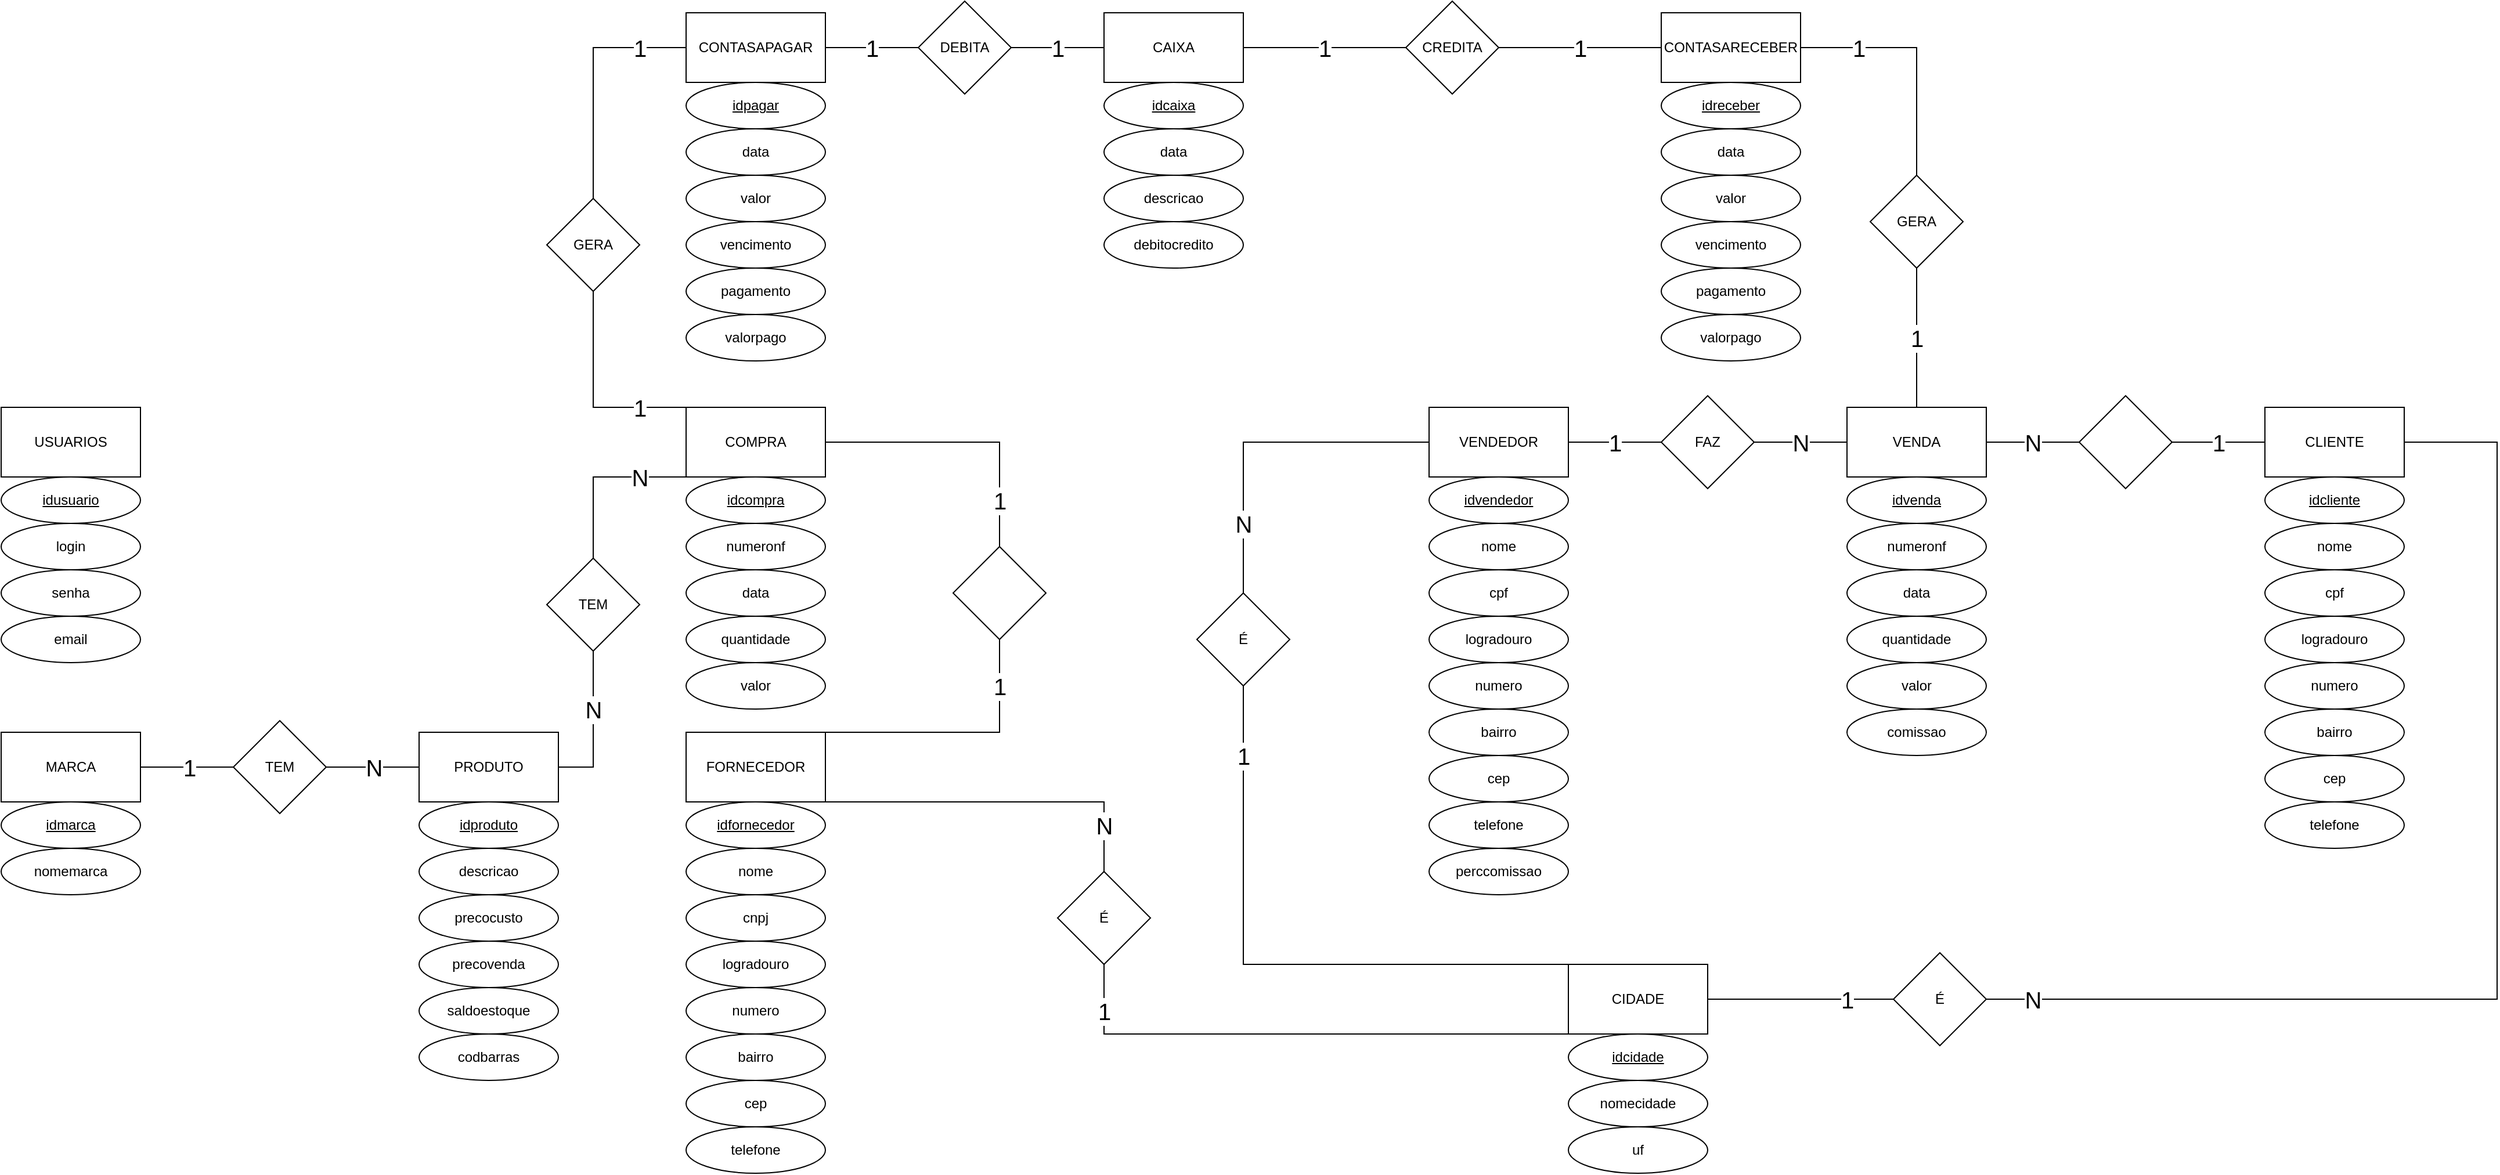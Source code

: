 <mxfile version="24.2.2" type="google">
  <diagram name="Página-1" id="uPdBJ1DCGBCejjJHrxYF">
    <mxGraphModel grid="1" page="1" gridSize="10" guides="1" tooltips="1" connect="1" arrows="1" fold="1" pageScale="1" pageWidth="50000" pageHeight="50000" math="0" shadow="0">
      <root>
        <mxCell id="0" />
        <mxCell id="1" parent="0" />
        <mxCell id="EKEFIe0GiT4CI6m--O7b-1" value="PRODUTO" style="rounded=0;whiteSpace=wrap;html=1;fontSize=12;" vertex="1" parent="1">
          <mxGeometry x="650" y="2760" width="120" height="60" as="geometry" />
        </mxCell>
        <mxCell id="EKEFIe0GiT4CI6m--O7b-94" style="edgeStyle=orthogonalEdgeStyle;rounded=0;orthogonalLoop=1;jettySize=auto;html=1;endArrow=none;endFill=0;startArrow=none;startFill=0;entryX=0;entryY=0.5;entryDx=0;entryDy=0;fontSize=12;" edge="1" parent="1" source="EKEFIe0GiT4CI6m--O7b-2" target="od-pR6btv8xKdpFgYgGJ-2">
          <mxGeometry relative="1" as="geometry" />
        </mxCell>
        <mxCell id="et4ewOOIDVyNTYzz6s0x-29" value="1" style="edgeLabel;html=1;align=center;verticalAlign=middle;resizable=0;points=[];fontSize=20;" connectable="0" vertex="1" parent="EKEFIe0GiT4CI6m--O7b-94">
          <mxGeometry x="0.035" y="-1" relative="1" as="geometry">
            <mxPoint y="-1" as="offset" />
          </mxGeometry>
        </mxCell>
        <mxCell id="EKEFIe0GiT4CI6m--O7b-2" value="MARCA" style="rounded=0;whiteSpace=wrap;html=1;fontSize=12;" vertex="1" parent="1">
          <mxGeometry x="290" y="2760" width="120" height="60" as="geometry" />
        </mxCell>
        <mxCell id="et4ewOOIDVyNTYzz6s0x-18" style="edgeStyle=orthogonalEdgeStyle;rounded=0;orthogonalLoop=1;jettySize=auto;html=1;endArrow=none;endFill=0;fontSize=12;" edge="1" parent="1" source="EKEFIe0GiT4CI6m--O7b-3" target="EKEFIe0GiT4CI6m--O7b-7">
          <mxGeometry relative="1" as="geometry" />
        </mxCell>
        <mxCell id="et4ewOOIDVyNTYzz6s0x-23" style="edgeStyle=orthogonalEdgeStyle;rounded=0;orthogonalLoop=1;jettySize=auto;html=1;entryX=1;entryY=0.5;entryDx=0;entryDy=0;endArrow=none;endFill=0;fontSize=12;" edge="1" parent="1" source="EKEFIe0GiT4CI6m--O7b-3" target="EKEFIe0GiT4CI6m--O7b-5">
          <mxGeometry relative="1" as="geometry">
            <Array as="points">
              <mxPoint x="2440" y="2510" />
              <mxPoint x="2440" y="2990" />
            </Array>
          </mxGeometry>
        </mxCell>
        <mxCell id="EKEFIe0GiT4CI6m--O7b-3" value="CLIENTE" style="rounded=0;whiteSpace=wrap;html=1;fontSize=12;" vertex="1" parent="1">
          <mxGeometry x="2240" y="2480" width="120" height="60" as="geometry" />
        </mxCell>
        <mxCell id="et4ewOOIDVyNTYzz6s0x-21" style="edgeStyle=orthogonalEdgeStyle;rounded=0;orthogonalLoop=1;jettySize=auto;html=1;entryX=0;entryY=0.5;entryDx=0;entryDy=0;endArrow=none;endFill=0;fontSize=12;" edge="1" parent="1" source="EKEFIe0GiT4CI6m--O7b-4" target="EKEFIe0GiT4CI6m--O7b-5">
          <mxGeometry relative="1" as="geometry">
            <Array as="points">
              <mxPoint x="1240" y="2820" />
              <mxPoint x="1240" y="3020" />
              <mxPoint x="1640" y="3020" />
            </Array>
          </mxGeometry>
        </mxCell>
        <mxCell id="EKEFIe0GiT4CI6m--O7b-4" value="FORNECEDOR" style="rounded=0;whiteSpace=wrap;html=1;fontSize=12;" vertex="1" parent="1">
          <mxGeometry x="880" y="2760" width="120" height="60" as="geometry" />
        </mxCell>
        <mxCell id="EKEFIe0GiT4CI6m--O7b-5" value="CIDADE" style="rounded=0;whiteSpace=wrap;html=1;fontSize=12;" vertex="1" parent="1">
          <mxGeometry x="1640" y="2960" width="120" height="60" as="geometry" />
        </mxCell>
        <mxCell id="et4ewOOIDVyNTYzz6s0x-14" style="edgeStyle=orthogonalEdgeStyle;rounded=0;orthogonalLoop=1;jettySize=auto;html=1;endArrow=none;endFill=0;fontSize=12;" edge="1" parent="1" source="EKEFIe0GiT4CI6m--O7b-6" target="EKEFIe0GiT4CI6m--O7b-7">
          <mxGeometry relative="1" as="geometry" />
        </mxCell>
        <mxCell id="et4ewOOIDVyNTYzz6s0x-22" style="edgeStyle=orthogonalEdgeStyle;rounded=0;orthogonalLoop=1;jettySize=auto;html=1;entryX=0;entryY=0.5;entryDx=0;entryDy=0;endArrow=none;endFill=0;fontSize=12;" edge="1" parent="1" source="EKEFIe0GiT4CI6m--O7b-6" target="EKEFIe0GiT4CI6m--O7b-5">
          <mxGeometry relative="1" as="geometry">
            <Array as="points">
              <mxPoint x="1360" y="2510" />
              <mxPoint x="1360" y="2960" />
              <mxPoint x="1640" y="2960" />
            </Array>
          </mxGeometry>
        </mxCell>
        <mxCell id="EKEFIe0GiT4CI6m--O7b-6" value="VENDEDOR" style="rounded=0;whiteSpace=wrap;html=1;fontSize=12;" vertex="1" parent="1">
          <mxGeometry x="1520" y="2480" width="120" height="60" as="geometry" />
        </mxCell>
        <mxCell id="et4ewOOIDVyNTYzz6s0x-15" style="edgeStyle=orthogonalEdgeStyle;rounded=0;orthogonalLoop=1;jettySize=auto;html=1;entryX=1;entryY=0.5;entryDx=0;entryDy=0;endArrow=none;endFill=0;exitX=0.5;exitY=0;exitDx=0;exitDy=0;fontSize=12;" edge="1" parent="1" source="EKEFIe0GiT4CI6m--O7b-7" target="EKEFIe0GiT4CI6m--O7b-11">
          <mxGeometry relative="1" as="geometry">
            <Array as="points">
              <mxPoint x="1940" y="2170" />
            </Array>
          </mxGeometry>
        </mxCell>
        <mxCell id="EKEFIe0GiT4CI6m--O7b-7" value="VENDA" style="rounded=0;whiteSpace=wrap;html=1;fontSize=12;" vertex="1" parent="1">
          <mxGeometry x="1880" y="2480" width="120" height="60" as="geometry" />
        </mxCell>
        <mxCell id="EKEFIe0GiT4CI6m--O7b-98" style="edgeStyle=orthogonalEdgeStyle;rounded=0;orthogonalLoop=1;jettySize=auto;html=1;exitX=1;exitY=0.5;exitDx=0;exitDy=0;endArrow=none;endFill=0;startArrow=none;startFill=0;fontSize=12;" edge="1" parent="1" source="EKEFIe0GiT4CI6m--O7b-8" target="EKEFIe0GiT4CI6m--O7b-4">
          <mxGeometry relative="1" as="geometry">
            <Array as="points">
              <mxPoint x="1150" y="2510" />
              <mxPoint x="1150" y="2760" />
            </Array>
          </mxGeometry>
        </mxCell>
        <mxCell id="et4ewOOIDVyNTYzz6s0x-9" style="edgeStyle=orthogonalEdgeStyle;rounded=0;orthogonalLoop=1;jettySize=auto;html=1;entryX=0;entryY=0.5;entryDx=0;entryDy=0;endArrow=none;endFill=0;fontSize=12;" edge="1" parent="1" source="EKEFIe0GiT4CI6m--O7b-8" target="EKEFIe0GiT4CI6m--O7b-12">
          <mxGeometry relative="1" as="geometry">
            <Array as="points">
              <mxPoint x="800" y="2480" />
              <mxPoint x="800" y="2170" />
            </Array>
          </mxGeometry>
        </mxCell>
        <mxCell id="et4ewOOIDVyNTYzz6s0x-12" style="edgeStyle=orthogonalEdgeStyle;rounded=0;orthogonalLoop=1;jettySize=auto;html=1;entryX=1;entryY=0.5;entryDx=0;entryDy=0;endArrow=none;endFill=0;fontSize=12;" edge="1" parent="1" source="EKEFIe0GiT4CI6m--O7b-8" target="EKEFIe0GiT4CI6m--O7b-1">
          <mxGeometry relative="1" as="geometry">
            <Array as="points">
              <mxPoint x="800" y="2540" />
              <mxPoint x="800" y="2790" />
            </Array>
          </mxGeometry>
        </mxCell>
        <mxCell id="EKEFIe0GiT4CI6m--O7b-8" value="COMPRA" style="rounded=0;whiteSpace=wrap;html=1;fontSize=12;" vertex="1" parent="1">
          <mxGeometry x="880" y="2480" width="120" height="60" as="geometry" />
        </mxCell>
        <mxCell id="EKEFIe0GiT4CI6m--O7b-9" value="CAIXA" style="rounded=0;whiteSpace=wrap;html=1;fontSize=12;" vertex="1" parent="1">
          <mxGeometry x="1240" y="2140" width="120" height="60" as="geometry" />
        </mxCell>
        <mxCell id="EKEFIe0GiT4CI6m--O7b-10" value="USUARIOS" style="rounded=0;whiteSpace=wrap;html=1;fontSize=12;" vertex="1" parent="1">
          <mxGeometry x="290" y="2480" width="120" height="60" as="geometry" />
        </mxCell>
        <mxCell id="et4ewOOIDVyNTYzz6s0x-16" style="edgeStyle=orthogonalEdgeStyle;rounded=0;orthogonalLoop=1;jettySize=auto;html=1;entryX=1;entryY=0.5;entryDx=0;entryDy=0;endArrow=none;endFill=0;fontSize=12;" edge="1" parent="1" source="EKEFIe0GiT4CI6m--O7b-11" target="EKEFIe0GiT4CI6m--O7b-9">
          <mxGeometry relative="1" as="geometry" />
        </mxCell>
        <mxCell id="EKEFIe0GiT4CI6m--O7b-11" value="CONTASARECEBER" style="rounded=0;whiteSpace=wrap;html=1;fontSize=12;" vertex="1" parent="1">
          <mxGeometry x="1720" y="2140" width="120" height="60" as="geometry" />
        </mxCell>
        <mxCell id="et4ewOOIDVyNTYzz6s0x-17" style="edgeStyle=orthogonalEdgeStyle;rounded=0;orthogonalLoop=1;jettySize=auto;html=1;entryX=0;entryY=0.5;entryDx=0;entryDy=0;endArrow=none;endFill=0;fontSize=12;" edge="1" parent="1" source="EKEFIe0GiT4CI6m--O7b-12" target="EKEFIe0GiT4CI6m--O7b-9">
          <mxGeometry relative="1" as="geometry" />
        </mxCell>
        <mxCell id="EKEFIe0GiT4CI6m--O7b-12" value="CONTASAPAGAR" style="rounded=0;whiteSpace=wrap;html=1;fontSize=12;" vertex="1" parent="1">
          <mxGeometry x="880" y="2140" width="120" height="60" as="geometry" />
        </mxCell>
        <mxCell id="EKEFIe0GiT4CI6m--O7b-13" value="&lt;u style=&quot;font-size: 12px;&quot;&gt;idproduto&lt;/u&gt;" style="ellipse;whiteSpace=wrap;html=1;fontSize=12;" vertex="1" parent="1">
          <mxGeometry x="650" y="2820" width="120" height="40" as="geometry" />
        </mxCell>
        <mxCell id="EKEFIe0GiT4CI6m--O7b-14" value="descricao" style="ellipse;whiteSpace=wrap;html=1;fontSize=12;" vertex="1" parent="1">
          <mxGeometry x="650" y="2860" width="120" height="40" as="geometry" />
        </mxCell>
        <mxCell id="EKEFIe0GiT4CI6m--O7b-15" value="precocusto" style="ellipse;whiteSpace=wrap;html=1;fontSize=12;" vertex="1" parent="1">
          <mxGeometry x="650" y="2900" width="120" height="40" as="geometry" />
        </mxCell>
        <mxCell id="EKEFIe0GiT4CI6m--O7b-16" value="precovenda" style="ellipse;whiteSpace=wrap;html=1;fontSize=12;" vertex="1" parent="1">
          <mxGeometry x="650" y="2940" width="120" height="40" as="geometry" />
        </mxCell>
        <mxCell id="EKEFIe0GiT4CI6m--O7b-17" value="saldoestoque" style="ellipse;whiteSpace=wrap;html=1;fontSize=12;" vertex="1" parent="1">
          <mxGeometry x="650" y="2980" width="120" height="40" as="geometry" />
        </mxCell>
        <mxCell id="EKEFIe0GiT4CI6m--O7b-18" value="codbarras" style="ellipse;whiteSpace=wrap;html=1;fontSize=12;" vertex="1" parent="1">
          <mxGeometry x="650" y="3020" width="120" height="40" as="geometry" />
        </mxCell>
        <mxCell id="EKEFIe0GiT4CI6m--O7b-19" value="&lt;u style=&quot;font-size: 12px;&quot;&gt;idmarca&lt;/u&gt;" style="ellipse;whiteSpace=wrap;html=1;fontSize=12;" vertex="1" parent="1">
          <mxGeometry x="290" y="2820" width="120" height="40" as="geometry" />
        </mxCell>
        <mxCell id="EKEFIe0GiT4CI6m--O7b-20" value="nomemarca" style="ellipse;whiteSpace=wrap;html=1;fontSize=12;" vertex="1" parent="1">
          <mxGeometry x="290" y="2860" width="120" height="40" as="geometry" />
        </mxCell>
        <mxCell id="EKEFIe0GiT4CI6m--O7b-22" value="&lt;u style=&quot;font-size: 12px;&quot;&gt;idcliente&lt;/u&gt;" style="ellipse;whiteSpace=wrap;html=1;fontSize=12;" vertex="1" parent="1">
          <mxGeometry x="2240" y="2540" width="120" height="40" as="geometry" />
        </mxCell>
        <mxCell id="EKEFIe0GiT4CI6m--O7b-23" value="nome" style="ellipse;whiteSpace=wrap;html=1;fontSize=12;" vertex="1" parent="1">
          <mxGeometry x="2240" y="2580" width="120" height="40" as="geometry" />
        </mxCell>
        <mxCell id="EKEFIe0GiT4CI6m--O7b-24" value="cpf" style="ellipse;whiteSpace=wrap;html=1;fontSize=12;" vertex="1" parent="1">
          <mxGeometry x="2240" y="2620" width="120" height="40" as="geometry" />
        </mxCell>
        <mxCell id="EKEFIe0GiT4CI6m--O7b-25" value="logradouro" style="ellipse;whiteSpace=wrap;html=1;fontSize=12;" vertex="1" parent="1">
          <mxGeometry x="2240" y="2660" width="120" height="40" as="geometry" />
        </mxCell>
        <mxCell id="EKEFIe0GiT4CI6m--O7b-26" value="numero" style="ellipse;whiteSpace=wrap;html=1;fontSize=12;" vertex="1" parent="1">
          <mxGeometry x="2240" y="2700" width="120" height="40" as="geometry" />
        </mxCell>
        <mxCell id="EKEFIe0GiT4CI6m--O7b-27" value="bairro" style="ellipse;whiteSpace=wrap;html=1;fontSize=12;" vertex="1" parent="1">
          <mxGeometry x="2240" y="2740" width="120" height="40" as="geometry" />
        </mxCell>
        <mxCell id="EKEFIe0GiT4CI6m--O7b-28" value="cep" style="ellipse;whiteSpace=wrap;html=1;fontSize=12;" vertex="1" parent="1">
          <mxGeometry x="2240" y="2780" width="120" height="40" as="geometry" />
        </mxCell>
        <mxCell id="EKEFIe0GiT4CI6m--O7b-29" value="telefone" style="ellipse;whiteSpace=wrap;html=1;fontSize=12;" vertex="1" parent="1">
          <mxGeometry x="2240" y="2820" width="120" height="40" as="geometry" />
        </mxCell>
        <mxCell id="EKEFIe0GiT4CI6m--O7b-30" value="&lt;u style=&quot;font-size: 12px;&quot;&gt;idfornecedor&lt;/u&gt;" style="ellipse;whiteSpace=wrap;html=1;fontSize=12;" vertex="1" parent="1">
          <mxGeometry x="880" y="2820" width="120" height="40" as="geometry" />
        </mxCell>
        <mxCell id="EKEFIe0GiT4CI6m--O7b-31" value="nome" style="ellipse;whiteSpace=wrap;html=1;fontSize=12;" vertex="1" parent="1">
          <mxGeometry x="880" y="2860" width="120" height="40" as="geometry" />
        </mxCell>
        <mxCell id="EKEFIe0GiT4CI6m--O7b-32" value="cnpj" style="ellipse;whiteSpace=wrap;html=1;fontSize=12;" vertex="1" parent="1">
          <mxGeometry x="880" y="2900" width="120" height="40" as="geometry" />
        </mxCell>
        <mxCell id="EKEFIe0GiT4CI6m--O7b-33" value="logradouro" style="ellipse;whiteSpace=wrap;html=1;fontSize=12;" vertex="1" parent="1">
          <mxGeometry x="880" y="2940" width="120" height="40" as="geometry" />
        </mxCell>
        <mxCell id="EKEFIe0GiT4CI6m--O7b-34" value="numero" style="ellipse;whiteSpace=wrap;html=1;fontSize=12;" vertex="1" parent="1">
          <mxGeometry x="880" y="2980" width="120" height="40" as="geometry" />
        </mxCell>
        <mxCell id="EKEFIe0GiT4CI6m--O7b-35" value="bairro" style="ellipse;whiteSpace=wrap;html=1;fontSize=12;" vertex="1" parent="1">
          <mxGeometry x="880" y="3020" width="120" height="40" as="geometry" />
        </mxCell>
        <mxCell id="EKEFIe0GiT4CI6m--O7b-36" value="cep" style="ellipse;whiteSpace=wrap;html=1;fontSize=12;" vertex="1" parent="1">
          <mxGeometry x="880" y="3060" width="120" height="40" as="geometry" />
        </mxCell>
        <mxCell id="EKEFIe0GiT4CI6m--O7b-37" value="telefone" style="ellipse;whiteSpace=wrap;html=1;fontSize=12;" vertex="1" parent="1">
          <mxGeometry x="880" y="3100" width="120" height="40" as="geometry" />
        </mxCell>
        <mxCell id="EKEFIe0GiT4CI6m--O7b-38" value="&lt;u style=&quot;font-size: 12px;&quot;&gt;idcidade&lt;/u&gt;" style="ellipse;whiteSpace=wrap;html=1;fontSize=12;" vertex="1" parent="1">
          <mxGeometry x="1640" y="3020" width="120" height="40" as="geometry" />
        </mxCell>
        <mxCell id="EKEFIe0GiT4CI6m--O7b-39" value="nomecidade" style="ellipse;whiteSpace=wrap;html=1;fontSize=12;" vertex="1" parent="1">
          <mxGeometry x="1640" y="3060" width="120" height="40" as="geometry" />
        </mxCell>
        <mxCell id="EKEFIe0GiT4CI6m--O7b-40" value="uf" style="ellipse;whiteSpace=wrap;html=1;fontSize=12;" vertex="1" parent="1">
          <mxGeometry x="1640" y="3100" width="120" height="40" as="geometry" />
        </mxCell>
        <mxCell id="EKEFIe0GiT4CI6m--O7b-42" value="&lt;u style=&quot;font-size: 12px;&quot;&gt;idvendedor&lt;/u&gt;" style="ellipse;whiteSpace=wrap;html=1;fontSize=12;" vertex="1" parent="1">
          <mxGeometry x="1520" y="2540" width="120" height="40" as="geometry" />
        </mxCell>
        <mxCell id="EKEFIe0GiT4CI6m--O7b-43" value="nome" style="ellipse;whiteSpace=wrap;html=1;fontSize=12;" vertex="1" parent="1">
          <mxGeometry x="1520" y="2580" width="120" height="40" as="geometry" />
        </mxCell>
        <mxCell id="EKEFIe0GiT4CI6m--O7b-44" value="cpf" style="ellipse;whiteSpace=wrap;html=1;fontSize=12;" vertex="1" parent="1">
          <mxGeometry x="1520" y="2620" width="120" height="40" as="geometry" />
        </mxCell>
        <mxCell id="EKEFIe0GiT4CI6m--O7b-45" value="logradouro" style="ellipse;whiteSpace=wrap;html=1;fontSize=12;" vertex="1" parent="1">
          <mxGeometry x="1520" y="2660" width="120" height="40" as="geometry" />
        </mxCell>
        <mxCell id="EKEFIe0GiT4CI6m--O7b-46" value="numero" style="ellipse;whiteSpace=wrap;html=1;fontSize=12;" vertex="1" parent="1">
          <mxGeometry x="1520" y="2700" width="120" height="40" as="geometry" />
        </mxCell>
        <mxCell id="EKEFIe0GiT4CI6m--O7b-47" value="bairro" style="ellipse;whiteSpace=wrap;html=1;fontSize=12;" vertex="1" parent="1">
          <mxGeometry x="1520" y="2740" width="120" height="40" as="geometry" />
        </mxCell>
        <mxCell id="EKEFIe0GiT4CI6m--O7b-48" value="cep" style="ellipse;whiteSpace=wrap;html=1;fontSize=12;" vertex="1" parent="1">
          <mxGeometry x="1520" y="2780" width="120" height="40" as="geometry" />
        </mxCell>
        <mxCell id="EKEFIe0GiT4CI6m--O7b-49" value="telefone" style="ellipse;whiteSpace=wrap;html=1;fontSize=12;" vertex="1" parent="1">
          <mxGeometry x="1520" y="2820" width="120" height="40" as="geometry" />
        </mxCell>
        <mxCell id="EKEFIe0GiT4CI6m--O7b-50" value="perccomissao" style="ellipse;whiteSpace=wrap;html=1;fontSize=12;" vertex="1" parent="1">
          <mxGeometry x="1520" y="2860" width="120" height="40" as="geometry" />
        </mxCell>
        <mxCell id="EKEFIe0GiT4CI6m--O7b-51" value="&lt;u style=&quot;font-size: 12px;&quot;&gt;idvenda&lt;/u&gt;" style="ellipse;whiteSpace=wrap;html=1;fontSize=12;" vertex="1" parent="1">
          <mxGeometry x="1880" y="2540" width="120" height="40" as="geometry" />
        </mxCell>
        <mxCell id="EKEFIe0GiT4CI6m--O7b-52" value="numeronf" style="ellipse;whiteSpace=wrap;html=1;fontSize=12;" vertex="1" parent="1">
          <mxGeometry x="1880" y="2580" width="120" height="40" as="geometry" />
        </mxCell>
        <mxCell id="EKEFIe0GiT4CI6m--O7b-53" value="data" style="ellipse;whiteSpace=wrap;html=1;fontSize=12;" vertex="1" parent="1">
          <mxGeometry x="1880" y="2620" width="120" height="40" as="geometry" />
        </mxCell>
        <mxCell id="EKEFIe0GiT4CI6m--O7b-54" value="quantidade" style="ellipse;whiteSpace=wrap;html=1;fontSize=12;" vertex="1" parent="1">
          <mxGeometry x="1880" y="2660" width="120" height="40" as="geometry" />
        </mxCell>
        <mxCell id="EKEFIe0GiT4CI6m--O7b-55" value="valor" style="ellipse;whiteSpace=wrap;html=1;fontSize=12;" vertex="1" parent="1">
          <mxGeometry x="1880" y="2700" width="120" height="40" as="geometry" />
        </mxCell>
        <mxCell id="EKEFIe0GiT4CI6m--O7b-56" value="comissao" style="ellipse;whiteSpace=wrap;html=1;fontSize=12;" vertex="1" parent="1">
          <mxGeometry x="1880" y="2740" width="120" height="40" as="geometry" />
        </mxCell>
        <mxCell id="EKEFIe0GiT4CI6m--O7b-57" value="&lt;u style=&quot;font-size: 12px;&quot;&gt;idcompra&lt;/u&gt;" style="ellipse;whiteSpace=wrap;html=1;fontSize=12;" vertex="1" parent="1">
          <mxGeometry x="880" y="2540" width="120" height="40" as="geometry" />
        </mxCell>
        <mxCell id="EKEFIe0GiT4CI6m--O7b-58" value="numeronf" style="ellipse;whiteSpace=wrap;html=1;fontSize=12;" vertex="1" parent="1">
          <mxGeometry x="880" y="2580" width="120" height="40" as="geometry" />
        </mxCell>
        <mxCell id="EKEFIe0GiT4CI6m--O7b-59" value="data" style="ellipse;whiteSpace=wrap;html=1;fontSize=12;" vertex="1" parent="1">
          <mxGeometry x="880" y="2620" width="120" height="40" as="geometry" />
        </mxCell>
        <mxCell id="EKEFIe0GiT4CI6m--O7b-60" value="quantidade" style="ellipse;whiteSpace=wrap;html=1;fontSize=12;" vertex="1" parent="1">
          <mxGeometry x="880" y="2660" width="120" height="40" as="geometry" />
        </mxCell>
        <mxCell id="EKEFIe0GiT4CI6m--O7b-61" value="valor" style="ellipse;whiteSpace=wrap;html=1;fontSize=12;" vertex="1" parent="1">
          <mxGeometry x="880" y="2700" width="120" height="40" as="geometry" />
        </mxCell>
        <mxCell id="EKEFIe0GiT4CI6m--O7b-63" value="&lt;u style=&quot;font-size: 12px;&quot;&gt;idcaixa&lt;/u&gt;" style="ellipse;whiteSpace=wrap;html=1;fontSize=12;" vertex="1" parent="1">
          <mxGeometry x="1240" y="2200" width="120" height="40" as="geometry" />
        </mxCell>
        <mxCell id="EKEFIe0GiT4CI6m--O7b-64" value="data" style="ellipse;whiteSpace=wrap;html=1;fontSize=12;" vertex="1" parent="1">
          <mxGeometry x="1240" y="2240" width="120" height="40" as="geometry" />
        </mxCell>
        <mxCell id="EKEFIe0GiT4CI6m--O7b-65" value="descricao" style="ellipse;whiteSpace=wrap;html=1;fontSize=12;" vertex="1" parent="1">
          <mxGeometry x="1240" y="2280" width="120" height="40" as="geometry" />
        </mxCell>
        <mxCell id="EKEFIe0GiT4CI6m--O7b-66" value="debitocredito" style="ellipse;whiteSpace=wrap;html=1;fontSize=12;" vertex="1" parent="1">
          <mxGeometry x="1240" y="2320" width="120" height="40" as="geometry" />
        </mxCell>
        <mxCell id="EKEFIe0GiT4CI6m--O7b-67" value="&lt;u style=&quot;font-size: 12px;&quot;&gt;idusuario&lt;/u&gt;" style="ellipse;whiteSpace=wrap;html=1;fontSize=12;" vertex="1" parent="1">
          <mxGeometry x="290" y="2540" width="120" height="40" as="geometry" />
        </mxCell>
        <mxCell id="EKEFIe0GiT4CI6m--O7b-68" value="login" style="ellipse;whiteSpace=wrap;html=1;fontSize=12;" vertex="1" parent="1">
          <mxGeometry x="290" y="2580" width="120" height="40" as="geometry" />
        </mxCell>
        <mxCell id="EKEFIe0GiT4CI6m--O7b-69" value="senha" style="ellipse;whiteSpace=wrap;html=1;fontSize=12;" vertex="1" parent="1">
          <mxGeometry x="290" y="2620" width="120" height="40" as="geometry" />
        </mxCell>
        <mxCell id="EKEFIe0GiT4CI6m--O7b-70" value="email" style="ellipse;whiteSpace=wrap;html=1;fontSize=12;" vertex="1" parent="1">
          <mxGeometry x="290" y="2660" width="120" height="40" as="geometry" />
        </mxCell>
        <mxCell id="EKEFIe0GiT4CI6m--O7b-71" value="&lt;u style=&quot;font-size: 12px;&quot;&gt;idreceber&lt;/u&gt;" style="ellipse;whiteSpace=wrap;html=1;fontSize=12;" vertex="1" parent="1">
          <mxGeometry x="1720" y="2200" width="120" height="40" as="geometry" />
        </mxCell>
        <mxCell id="EKEFIe0GiT4CI6m--O7b-74" value="data" style="ellipse;whiteSpace=wrap;html=1;fontSize=12;" vertex="1" parent="1">
          <mxGeometry x="1720" y="2240" width="120" height="40" as="geometry" />
        </mxCell>
        <mxCell id="EKEFIe0GiT4CI6m--O7b-75" value="valor" style="ellipse;whiteSpace=wrap;html=1;fontSize=12;" vertex="1" parent="1">
          <mxGeometry x="1720" y="2280" width="120" height="40" as="geometry" />
        </mxCell>
        <mxCell id="EKEFIe0GiT4CI6m--O7b-76" value="vencimento" style="ellipse;whiteSpace=wrap;html=1;fontSize=12;" vertex="1" parent="1">
          <mxGeometry x="1720" y="2320" width="120" height="40" as="geometry" />
        </mxCell>
        <mxCell id="EKEFIe0GiT4CI6m--O7b-77" value="pagamento" style="ellipse;whiteSpace=wrap;html=1;fontSize=12;" vertex="1" parent="1">
          <mxGeometry x="1720" y="2360" width="120" height="40" as="geometry" />
        </mxCell>
        <mxCell id="EKEFIe0GiT4CI6m--O7b-78" value="valorpago" style="ellipse;whiteSpace=wrap;html=1;fontSize=12;" vertex="1" parent="1">
          <mxGeometry x="1720" y="2400" width="120" height="40" as="geometry" />
        </mxCell>
        <mxCell id="EKEFIe0GiT4CI6m--O7b-79" value="&lt;u style=&quot;font-size: 12px;&quot;&gt;idpagar&lt;/u&gt;" style="ellipse;whiteSpace=wrap;html=1;fontSize=12;" vertex="1" parent="1">
          <mxGeometry x="880" y="2200" width="120" height="40" as="geometry" />
        </mxCell>
        <mxCell id="EKEFIe0GiT4CI6m--O7b-80" value="data" style="ellipse;whiteSpace=wrap;html=1;fontSize=12;" vertex="1" parent="1">
          <mxGeometry x="880" y="2240" width="120" height="40" as="geometry" />
        </mxCell>
        <mxCell id="EKEFIe0GiT4CI6m--O7b-81" value="valor" style="ellipse;whiteSpace=wrap;html=1;fontSize=12;" vertex="1" parent="1">
          <mxGeometry x="880" y="2280" width="120" height="40" as="geometry" />
        </mxCell>
        <mxCell id="EKEFIe0GiT4CI6m--O7b-82" value="vencimento" style="ellipse;whiteSpace=wrap;html=1;fontSize=12;" vertex="1" parent="1">
          <mxGeometry x="880" y="2320" width="120" height="40" as="geometry" />
        </mxCell>
        <mxCell id="EKEFIe0GiT4CI6m--O7b-83" value="pagamento" style="ellipse;whiteSpace=wrap;html=1;fontSize=12;" vertex="1" parent="1">
          <mxGeometry x="880" y="2360" width="120" height="40" as="geometry" />
        </mxCell>
        <mxCell id="EKEFIe0GiT4CI6m--O7b-84" value="valorpago" style="ellipse;whiteSpace=wrap;html=1;fontSize=12;" vertex="1" parent="1">
          <mxGeometry x="880" y="2400" width="120" height="40" as="geometry" />
        </mxCell>
        <mxCell id="od-pR6btv8xKdpFgYgGJ-2" value="TEM" style="rhombus;whiteSpace=wrap;html=1;fontSize=12;" vertex="1" parent="1">
          <mxGeometry x="490" y="2750" width="80" height="80" as="geometry" />
        </mxCell>
        <mxCell id="od-pR6btv8xKdpFgYgGJ-3" value="TEM" style="rhombus;whiteSpace=wrap;html=1;fontSize=12;" vertex="1" parent="1">
          <mxGeometry x="760" y="2610" width="80" height="80" as="geometry" />
        </mxCell>
        <mxCell id="od-pR6btv8xKdpFgYgGJ-1" value="GERA" style="rhombus;whiteSpace=wrap;html=1;fontSize=12;" vertex="1" parent="1">
          <mxGeometry x="760" y="2300" width="80" height="80" as="geometry" />
        </mxCell>
        <mxCell id="od-pR6btv8xKdpFgYgGJ-10" value="DEBITA" style="rhombus;whiteSpace=wrap;html=1;fontSize=12;" vertex="1" parent="1">
          <mxGeometry x="1080" y="2130" width="80" height="80" as="geometry" />
        </mxCell>
        <mxCell id="od-pR6btv8xKdpFgYgGJ-15" style="edgeStyle=orthogonalEdgeStyle;rounded=0;orthogonalLoop=1;jettySize=auto;html=1;endArrow=none;endFill=0;startArrow=none;startFill=0;exitX=1;exitY=0.5;exitDx=0;exitDy=0;entryX=0;entryY=0.5;entryDx=0;entryDy=0;fontSize=12;" edge="1" parent="1" source="od-pR6btv8xKdpFgYgGJ-2" target="EKEFIe0GiT4CI6m--O7b-1">
          <mxGeometry relative="1" as="geometry">
            <mxPoint x="640" y="2800" as="sourcePoint" />
            <mxPoint x="640" y="2800" as="targetPoint" />
          </mxGeometry>
        </mxCell>
        <mxCell id="et4ewOOIDVyNTYzz6s0x-30" value="N" style="edgeLabel;html=1;align=center;verticalAlign=middle;resizable=0;points=[];fontSize=20;" connectable="0" vertex="1" parent="od-pR6btv8xKdpFgYgGJ-15">
          <mxGeometry x="0.018" y="-1" relative="1" as="geometry">
            <mxPoint y="-1" as="offset" />
          </mxGeometry>
        </mxCell>
        <mxCell id="et4ewOOIDVyNTYzz6s0x-31" value="N" style="edgeLabel;html=1;align=center;verticalAlign=middle;resizable=0;points=[];fontSize=20;" connectable="0" vertex="1" parent="od-pR6btv8xKdpFgYgGJ-15">
          <mxGeometry x="0.018" y="-1" relative="1" as="geometry">
            <mxPoint x="189" y="-51" as="offset" />
          </mxGeometry>
        </mxCell>
        <mxCell id="et4ewOOIDVyNTYzz6s0x-32" value="N" style="edgeLabel;html=1;align=center;verticalAlign=middle;resizable=0;points=[];fontSize=20;" connectable="0" vertex="1" parent="od-pR6btv8xKdpFgYgGJ-15">
          <mxGeometry x="0.018" y="-1" relative="1" as="geometry">
            <mxPoint x="229" y="-251" as="offset" />
          </mxGeometry>
        </mxCell>
        <mxCell id="et4ewOOIDVyNTYzz6s0x-33" value="1" style="edgeLabel;html=1;align=center;verticalAlign=middle;resizable=0;points=[];fontSize=20;" connectable="0" vertex="1" parent="od-pR6btv8xKdpFgYgGJ-15">
          <mxGeometry x="0.018" y="-1" relative="1" as="geometry">
            <mxPoint x="229" y="-311" as="offset" />
          </mxGeometry>
        </mxCell>
        <mxCell id="et4ewOOIDVyNTYzz6s0x-34" value="1" style="edgeLabel;html=1;align=center;verticalAlign=middle;resizable=0;points=[];fontSize=20;" connectable="0" vertex="1" parent="od-pR6btv8xKdpFgYgGJ-15">
          <mxGeometry x="0.018" y="-1" relative="1" as="geometry">
            <mxPoint x="229" y="-621" as="offset" />
          </mxGeometry>
        </mxCell>
        <mxCell id="et4ewOOIDVyNTYzz6s0x-35" value="1" style="edgeLabel;html=1;align=center;verticalAlign=middle;resizable=0;points=[];fontSize=20;" connectable="0" vertex="1" parent="od-pR6btv8xKdpFgYgGJ-15">
          <mxGeometry x="0.018" y="-1" relative="1" as="geometry">
            <mxPoint x="589" y="-621" as="offset" />
          </mxGeometry>
        </mxCell>
        <mxCell id="et4ewOOIDVyNTYzz6s0x-36" value="1" style="edgeLabel;html=1;align=center;verticalAlign=middle;resizable=0;points=[];fontSize=20;" connectable="0" vertex="1" parent="od-pR6btv8xKdpFgYgGJ-15">
          <mxGeometry x="0.018" y="-1" relative="1" as="geometry">
            <mxPoint x="429" y="-621" as="offset" />
          </mxGeometry>
        </mxCell>
        <mxCell id="et4ewOOIDVyNTYzz6s0x-37" value="1" style="edgeLabel;html=1;align=center;verticalAlign=middle;resizable=0;points=[];fontSize=20;" connectable="0" vertex="1" parent="od-pR6btv8xKdpFgYgGJ-15">
          <mxGeometry x="0.018" y="-1" relative="1" as="geometry">
            <mxPoint x="819" y="-621" as="offset" />
          </mxGeometry>
        </mxCell>
        <mxCell id="et4ewOOIDVyNTYzz6s0x-38" value="1" style="edgeLabel;html=1;align=center;verticalAlign=middle;resizable=0;points=[];fontSize=20;" connectable="0" vertex="1" parent="od-pR6btv8xKdpFgYgGJ-15">
          <mxGeometry x="0.018" y="-1" relative="1" as="geometry">
            <mxPoint x="1039" y="-621" as="offset" />
          </mxGeometry>
        </mxCell>
        <mxCell id="et4ewOOIDVyNTYzz6s0x-39" value="1" style="edgeLabel;html=1;align=center;verticalAlign=middle;resizable=0;points=[];fontSize=20;" connectable="0" vertex="1" parent="od-pR6btv8xKdpFgYgGJ-15">
          <mxGeometry x="0.018" y="-1" relative="1" as="geometry">
            <mxPoint x="1279" y="-621" as="offset" />
          </mxGeometry>
        </mxCell>
        <mxCell id="et4ewOOIDVyNTYzz6s0x-40" value="1" style="edgeLabel;html=1;align=center;verticalAlign=middle;resizable=0;points=[];fontSize=20;" connectable="0" vertex="1" parent="od-pR6btv8xKdpFgYgGJ-15">
          <mxGeometry x="0.018" y="-1" relative="1" as="geometry">
            <mxPoint x="1329" y="-371" as="offset" />
          </mxGeometry>
        </mxCell>
        <mxCell id="et4ewOOIDVyNTYzz6s0x-41" value="1" style="edgeLabel;html=1;align=center;verticalAlign=middle;resizable=0;points=[];fontSize=20;" connectable="0" vertex="1" parent="od-pR6btv8xKdpFgYgGJ-15">
          <mxGeometry x="0.018" y="-1" relative="1" as="geometry">
            <mxPoint x="1069" y="-281" as="offset" />
          </mxGeometry>
        </mxCell>
        <mxCell id="et4ewOOIDVyNTYzz6s0x-42" value="N" style="edgeLabel;html=1;align=center;verticalAlign=middle;resizable=0;points=[];fontSize=20;" connectable="0" vertex="1" parent="od-pR6btv8xKdpFgYgGJ-15">
          <mxGeometry x="0.018" y="-1" relative="1" as="geometry">
            <mxPoint x="1229" y="-281" as="offset" />
          </mxGeometry>
        </mxCell>
        <mxCell id="et4ewOOIDVyNTYzz6s0x-43" value="1" style="edgeLabel;html=1;align=center;verticalAlign=middle;resizable=0;points=[];fontSize=20;" connectable="0" vertex="1" parent="od-pR6btv8xKdpFgYgGJ-15">
          <mxGeometry x="0.018" y="-1" relative="1" as="geometry">
            <mxPoint x="749" y="-11" as="offset" />
          </mxGeometry>
        </mxCell>
        <mxCell id="et4ewOOIDVyNTYzz6s0x-44" value="N" style="edgeLabel;html=1;align=center;verticalAlign=middle;resizable=0;points=[];fontSize=20;" connectable="0" vertex="1" parent="od-pR6btv8xKdpFgYgGJ-15">
          <mxGeometry x="0.018" y="-1" relative="1" as="geometry">
            <mxPoint x="749" y="-211" as="offset" />
          </mxGeometry>
        </mxCell>
        <mxCell id="et4ewOOIDVyNTYzz6s0x-46" value="1" style="edgeLabel;html=1;align=center;verticalAlign=middle;resizable=0;points=[];fontSize=20;" connectable="0" vertex="1" parent="od-pR6btv8xKdpFgYgGJ-15">
          <mxGeometry x="0.018" y="-1" relative="1" as="geometry">
            <mxPoint x="539" y="-71" as="offset" />
          </mxGeometry>
        </mxCell>
        <mxCell id="et4ewOOIDVyNTYzz6s0x-49" value="1" style="edgeLabel;html=1;align=center;verticalAlign=middle;resizable=0;points=[];fontSize=20;" connectable="0" vertex="1" parent="od-pR6btv8xKdpFgYgGJ-15">
          <mxGeometry x="0.018" y="-1" relative="1" as="geometry">
            <mxPoint x="539" y="-231" as="offset" />
          </mxGeometry>
        </mxCell>
        <mxCell id="et4ewOOIDVyNTYzz6s0x-50" value="N" style="edgeLabel;html=1;align=center;verticalAlign=middle;resizable=0;points=[];fontSize=20;" connectable="0" vertex="1" parent="od-pR6btv8xKdpFgYgGJ-15">
          <mxGeometry x="0.018" y="-1" relative="1" as="geometry">
            <mxPoint x="629" y="49" as="offset" />
          </mxGeometry>
        </mxCell>
        <mxCell id="et4ewOOIDVyNTYzz6s0x-51" value="1" style="edgeLabel;html=1;align=center;verticalAlign=middle;resizable=0;points=[];fontSize=20;" connectable="0" vertex="1" parent="od-pR6btv8xKdpFgYgGJ-15">
          <mxGeometry x="0.018" y="-1" relative="1" as="geometry">
            <mxPoint x="629" y="209" as="offset" />
          </mxGeometry>
        </mxCell>
        <mxCell id="et4ewOOIDVyNTYzz6s0x-52" value="N" style="edgeLabel;html=1;align=center;verticalAlign=middle;resizable=0;points=[];fontSize=20;" connectable="0" vertex="1" parent="od-pR6btv8xKdpFgYgGJ-15">
          <mxGeometry x="0.018" y="-1" relative="1" as="geometry">
            <mxPoint x="1429" y="199" as="offset" />
          </mxGeometry>
        </mxCell>
        <mxCell id="et4ewOOIDVyNTYzz6s0x-53" value="1" style="edgeLabel;html=1;align=center;verticalAlign=middle;resizable=0;points=[];fontSize=20;" connectable="0" vertex="1" parent="od-pR6btv8xKdpFgYgGJ-15">
          <mxGeometry x="0.018" y="-1" relative="1" as="geometry">
            <mxPoint x="1269" y="199" as="offset" />
          </mxGeometry>
        </mxCell>
        <mxCell id="et4ewOOIDVyNTYzz6s0x-54" value="1" style="edgeLabel;html=1;align=center;verticalAlign=middle;resizable=0;points=[];fontSize=20;" connectable="0" vertex="1" parent="od-pR6btv8xKdpFgYgGJ-15">
          <mxGeometry x="0.018" y="-1" relative="1" as="geometry">
            <mxPoint x="1589" y="-281" as="offset" />
          </mxGeometry>
        </mxCell>
        <mxCell id="et4ewOOIDVyNTYzz6s0x-55" value="N" style="edgeLabel;html=1;align=center;verticalAlign=middle;resizable=0;points=[];fontSize=20;" connectable="0" vertex="1" parent="od-pR6btv8xKdpFgYgGJ-15">
          <mxGeometry x="0.018" y="-1" relative="1" as="geometry">
            <mxPoint x="1429" y="-281" as="offset" />
          </mxGeometry>
        </mxCell>
        <mxCell id="od-pR6btv8xKdpFgYgGJ-24" value="" style="rhombus;whiteSpace=wrap;html=1;fontSize=12;" vertex="1" parent="1">
          <mxGeometry x="1110" y="2600" width="80" height="80" as="geometry" />
        </mxCell>
        <mxCell id="od-pR6btv8xKdpFgYgGJ-26" value="FAZ" style="rhombus;whiteSpace=wrap;html=1;fontSize=12;" vertex="1" parent="1">
          <mxGeometry x="1720" y="2470" width="80" height="80" as="geometry" />
        </mxCell>
        <mxCell id="et4ewOOIDVyNTYzz6s0x-2" value="GERA" style="rhombus;whiteSpace=wrap;html=1;fontSize=12;" vertex="1" parent="1">
          <mxGeometry x="1900" y="2280" width="80" height="80" as="geometry" />
        </mxCell>
        <mxCell id="et4ewOOIDVyNTYzz6s0x-6" value="CREDITA" style="rhombus;whiteSpace=wrap;html=1;fontSize=12;" vertex="1" parent="1">
          <mxGeometry x="1500" y="2130" width="80" height="80" as="geometry" />
        </mxCell>
        <mxCell id="et4ewOOIDVyNTYzz6s0x-19" value="" style="rhombus;whiteSpace=wrap;html=1;fontSize=12;" vertex="1" parent="1">
          <mxGeometry x="2080" y="2470" width="80" height="80" as="geometry" />
        </mxCell>
        <mxCell id="et4ewOOIDVyNTYzz6s0x-25" value="É" style="rhombus;whiteSpace=wrap;html=1;fontSize=12;" vertex="1" parent="1">
          <mxGeometry x="1200" y="2880" width="80" height="80" as="geometry" />
        </mxCell>
        <mxCell id="et4ewOOIDVyNTYzz6s0x-26" value="É" style="rhombus;whiteSpace=wrap;html=1;fontSize=12;" vertex="1" parent="1">
          <mxGeometry x="1320" y="2640" width="80" height="80" as="geometry" />
        </mxCell>
        <mxCell id="et4ewOOIDVyNTYzz6s0x-27" value="É" style="rhombus;whiteSpace=wrap;html=1;fontSize=12;" vertex="1" parent="1">
          <mxGeometry x="1920" y="2950" width="80" height="80" as="geometry" />
        </mxCell>
      </root>
    </mxGraphModel>
  </diagram>
</mxfile>
